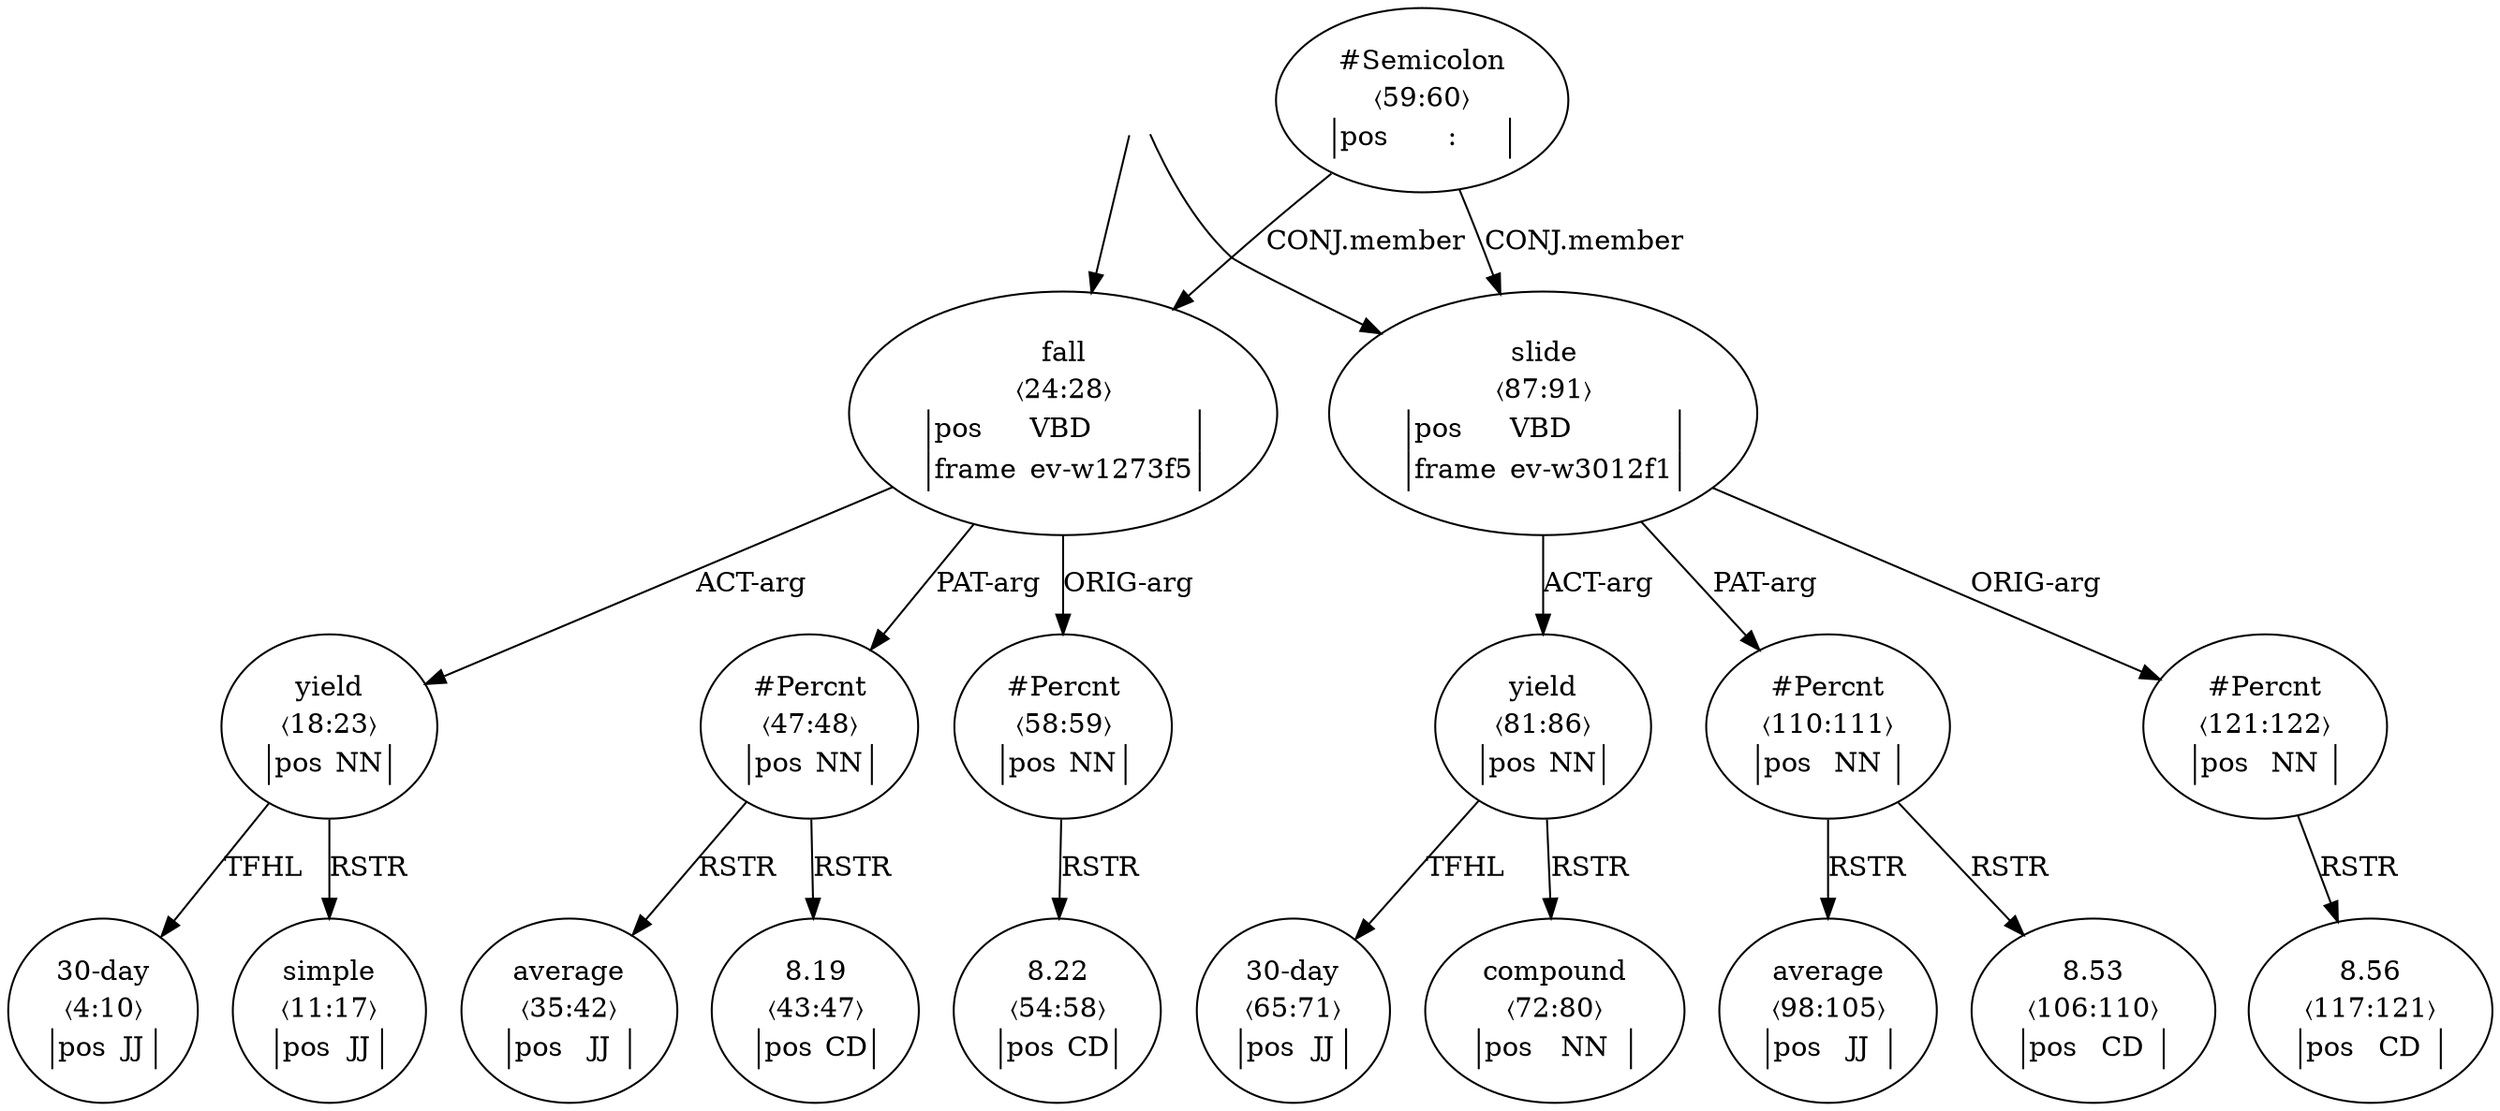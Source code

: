 digraph "20004017" {
  top [ style=invis ];
  top -> 4;
  top -> 18;
  1 [ label=<<table align="center" border="0" cellspacing="0"><tr><td colspan="2">30-day</td></tr><tr><td colspan="2">〈4:10〉</td></tr><tr><td sides="l" border="1" align="left">pos</td><td sides="r" border="1" align="left">JJ</td></tr></table>> ];
  2 [ label=<<table align="center" border="0" cellspacing="0"><tr><td colspan="2">simple</td></tr><tr><td colspan="2">〈11:17〉</td></tr><tr><td sides="l" border="1" align="left">pos</td><td sides="r" border="1" align="left">JJ</td></tr></table>> ];
  3 [ label=<<table align="center" border="0" cellspacing="0"><tr><td colspan="2">yield</td></tr><tr><td colspan="2">〈18:23〉</td></tr><tr><td sides="l" border="1" align="left">pos</td><td sides="r" border="1" align="left">NN</td></tr></table>> ];
  4 [ label=<<table align="center" border="0" cellspacing="0"><tr><td colspan="2">fall</td></tr><tr><td colspan="2">〈24:28〉</td></tr><tr><td sides="l" border="1" align="left">pos</td><td sides="r" border="1" align="left">VBD</td></tr><tr><td sides="l" border="1" align="left">frame</td><td sides="r" border="1" align="left">ev-w1273f5</td></tr></table>> ];
  7 [ label=<<table align="center" border="0" cellspacing="0"><tr><td colspan="2">average</td></tr><tr><td colspan="2">〈35:42〉</td></tr><tr><td sides="l" border="1" align="left">pos</td><td sides="r" border="1" align="left">JJ</td></tr></table>> ];
  8 [ label=<<table align="center" border="0" cellspacing="0"><tr><td colspan="2">8.19</td></tr><tr><td colspan="2">〈43:47〉</td></tr><tr><td sides="l" border="1" align="left">pos</td><td sides="r" border="1" align="left">CD</td></tr></table>> ];
  9 [ label=<<table align="center" border="0" cellspacing="0"><tr><td colspan="2">#Percnt</td></tr><tr><td colspan="2">〈47:48〉</td></tr><tr><td sides="l" border="1" align="left">pos</td><td sides="r" border="1" align="left">NN</td></tr></table>> ];
  11 [ label=<<table align="center" border="0" cellspacing="0"><tr><td colspan="2">8.22</td></tr><tr><td colspan="2">〈54:58〉</td></tr><tr><td sides="l" border="1" align="left">pos</td><td sides="r" border="1" align="left">CD</td></tr></table>> ];
  12 [ label=<<table align="center" border="0" cellspacing="0"><tr><td colspan="2">#Percnt</td></tr><tr><td colspan="2">〈58:59〉</td></tr><tr><td sides="l" border="1" align="left">pos</td><td sides="r" border="1" align="left">NN</td></tr></table>> ];
  13 [ label=<<table align="center" border="0" cellspacing="0"><tr><td colspan="2">#Semicolon</td></tr><tr><td colspan="2">〈59:60〉</td></tr><tr><td sides="l" border="1" align="left">pos</td><td sides="r" border="1" align="left">:</td></tr></table>> ];
  15 [ label=<<table align="center" border="0" cellspacing="0"><tr><td colspan="2">30-day</td></tr><tr><td colspan="2">〈65:71〉</td></tr><tr><td sides="l" border="1" align="left">pos</td><td sides="r" border="1" align="left">JJ</td></tr></table>> ];
  16 [ label=<<table align="center" border="0" cellspacing="0"><tr><td colspan="2">compound</td></tr><tr><td colspan="2">〈72:80〉</td></tr><tr><td sides="l" border="1" align="left">pos</td><td sides="r" border="1" align="left">NN</td></tr></table>> ];
  17 [ label=<<table align="center" border="0" cellspacing="0"><tr><td colspan="2">yield</td></tr><tr><td colspan="2">〈81:86〉</td></tr><tr><td sides="l" border="1" align="left">pos</td><td sides="r" border="1" align="left">NN</td></tr></table>> ];
  18 [ label=<<table align="center" border="0" cellspacing="0"><tr><td colspan="2">slide</td></tr><tr><td colspan="2">〈87:91〉</td></tr><tr><td sides="l" border="1" align="left">pos</td><td sides="r" border="1" align="left">VBD</td></tr><tr><td sides="l" border="1" align="left">frame</td><td sides="r" border="1" align="left">ev-w3012f1</td></tr></table>> ];
  21 [ label=<<table align="center" border="0" cellspacing="0"><tr><td colspan="2">average</td></tr><tr><td colspan="2">〈98:105〉</td></tr><tr><td sides="l" border="1" align="left">pos</td><td sides="r" border="1" align="left">JJ</td></tr></table>> ];
  22 [ label=<<table align="center" border="0" cellspacing="0"><tr><td colspan="2">8.53</td></tr><tr><td colspan="2">〈106:110〉</td></tr><tr><td sides="l" border="1" align="left">pos</td><td sides="r" border="1" align="left">CD</td></tr></table>> ];
  23 [ label=<<table align="center" border="0" cellspacing="0"><tr><td colspan="2">#Percnt</td></tr><tr><td colspan="2">〈110:111〉</td></tr><tr><td sides="l" border="1" align="left">pos</td><td sides="r" border="1" align="left">NN</td></tr></table>> ];
  25 [ label=<<table align="center" border="0" cellspacing="0"><tr><td colspan="2">8.56</td></tr><tr><td colspan="2">〈117:121〉</td></tr><tr><td sides="l" border="1" align="left">pos</td><td sides="r" border="1" align="left">CD</td></tr></table>> ];
  26 [ label=<<table align="center" border="0" cellspacing="0"><tr><td colspan="2">#Percnt</td></tr><tr><td colspan="2">〈121:122〉</td></tr><tr><td sides="l" border="1" align="left">pos</td><td sides="r" border="1" align="left">NN</td></tr></table>> ];
  4 -> 9 [ label="PAT-arg" ];
  17 -> 16 [ label="RSTR" ];
  3 -> 1 [ label="TFHL" ];
  12 -> 11 [ label="RSTR" ];
  13 -> 4 [ label="CONJ.member" ];
  18 -> 23 [ label="PAT-arg" ];
  4 -> 12 [ label="ORIG-arg" ];
  18 -> 17 [ label="ACT-arg" ];
  23 -> 22 [ label="RSTR" ];
  18 -> 26 [ label="ORIG-arg" ];
  13 -> 18 [ label="CONJ.member" ];
  9 -> 8 [ label="RSTR" ];
  23 -> 21 [ label="RSTR" ];
  26 -> 25 [ label="RSTR" ];
  17 -> 15 [ label="TFHL" ];
  4 -> 3 [ label="ACT-arg" ];
  3 -> 2 [ label="RSTR" ];
  9 -> 7 [ label="RSTR" ];
}


